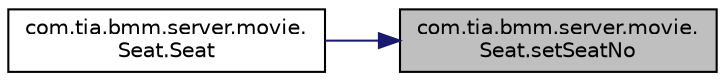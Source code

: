 digraph "com.tia.bmm.server.movie.Seat.setSeatNo"
{
 // INTERACTIVE_SVG=YES
 // LATEX_PDF_SIZE
  edge [fontname="Helvetica",fontsize="10",labelfontname="Helvetica",labelfontsize="10"];
  node [fontname="Helvetica",fontsize="10",shape=record];
  rankdir="RL";
  Node1 [label="com.tia.bmm.server.movie.\lSeat.setSeatNo",height=0.2,width=0.4,color="black", fillcolor="grey75", style="filled", fontcolor="black",tooltip=" "];
  Node1 -> Node2 [dir="back",color="midnightblue",fontsize="10",style="solid"];
  Node2 [label="com.tia.bmm.server.movie.\lSeat.Seat",height=0.2,width=0.4,color="black", fillcolor="white", style="filled",URL="$d0/d85/classcom_1_1tia_1_1bmm_1_1server_1_1movie_1_1_seat.html#a735044f510086258d99137e4682db956",tooltip=" "];
}
